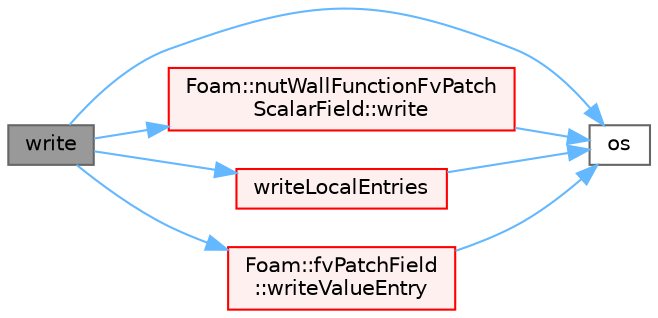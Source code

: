 digraph "write"
{
 // LATEX_PDF_SIZE
  bgcolor="transparent";
  edge [fontname=Helvetica,fontsize=10,labelfontname=Helvetica,labelfontsize=10];
  node [fontname=Helvetica,fontsize=10,shape=box,height=0.2,width=0.4];
  rankdir="LR";
  Node1 [id="Node000001",label="write",height=0.2,width=0.4,color="gray40", fillcolor="grey60", style="filled", fontcolor="black",tooltip=" "];
  Node1 -> Node2 [id="edge1_Node000001_Node000002",color="steelblue1",style="solid",tooltip=" "];
  Node2 [id="Node000002",label="os",height=0.2,width=0.4,color="grey40", fillcolor="white", style="filled",URL="$faMeshWriteEdgesOBJ_8H.html#abea05d50bd7259b44f2002c0382ba13e",tooltip=" "];
  Node1 -> Node3 [id="edge2_Node000001_Node000003",color="steelblue1",style="solid",tooltip=" "];
  Node3 [id="Node000003",label="Foam::nutWallFunctionFvPatch\lScalarField::write",height=0.2,width=0.4,color="red", fillcolor="#FFF0F0", style="filled",URL="$classFoam_1_1nutWallFunctionFvPatchScalarField.html#a293fdfec8bdfbd5c3913ab4c9f3454ff",tooltip=" "];
  Node3 -> Node2 [id="edge3_Node000003_Node000002",color="steelblue1",style="solid",tooltip=" "];
  Node1 -> Node18 [id="edge4_Node000001_Node000018",color="steelblue1",style="solid",tooltip=" "];
  Node18 [id="Node000018",label="writeLocalEntries",height=0.2,width=0.4,color="red", fillcolor="#FFF0F0", style="filled",URL="$classFoam_1_1atmNutWallFunctionFvPatchScalarField.html#a320f9d385b60c3b94e52b9e3d7164231",tooltip=" "];
  Node18 -> Node2 [id="edge5_Node000018_Node000002",color="steelblue1",style="solid",tooltip=" "];
  Node1 -> Node20 [id="edge6_Node000001_Node000020",color="steelblue1",style="solid",tooltip=" "];
  Node20 [id="Node000020",label="Foam::fvPatchField\l::writeValueEntry",height=0.2,width=0.4,color="red", fillcolor="#FFF0F0", style="filled",URL="$classFoam_1_1fvPatchField.html#a415d041be61058bca7b878182da103fa",tooltip=" "];
  Node20 -> Node2 [id="edge7_Node000020_Node000002",color="steelblue1",style="solid",tooltip=" "];
}
